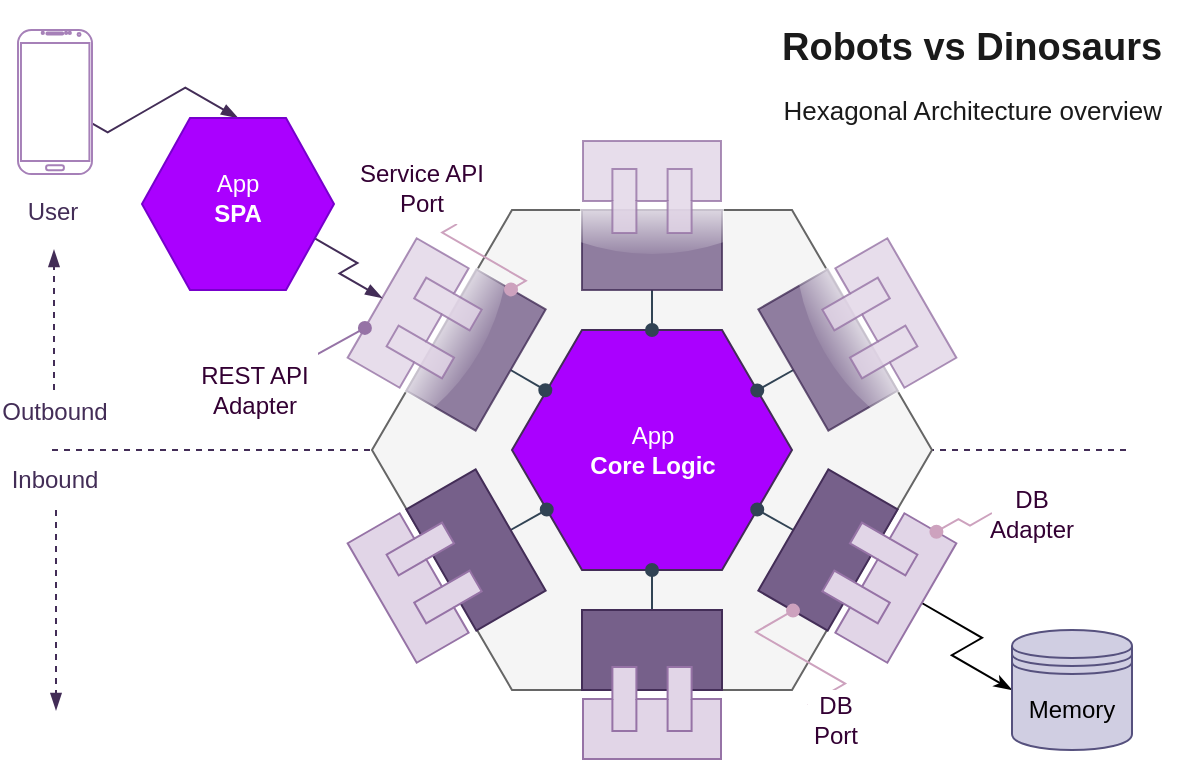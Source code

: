 <mxfile version="10.7.7" type="device"><diagram id="7CuKlwzU7F9C_zuTzI9B" name="Hexagonal Architecture"><mxGraphModel dx="628" dy="393" grid="1" gridSize="10" guides="1" tooltips="1" connect="1" arrows="1" fold="1" page="1" pageScale="1" pageWidth="827" pageHeight="1169" background="none" math="0" shadow="0"><root><mxCell id="0"/><mxCell id="1" parent="0"/><mxCell id="0gOCw2JEs7vI1-uCyoT_-53" value="" style="endArrow=none;html=1;shadow=0;strokeColor=#432D57;strokeWidth=1;fillColor=#e1d5e7;rounded=0;editable=0;movable=0;bendable=0;cloneable=0;deletable=0;dashed=1;" parent="1" edge="1"><mxGeometry width="50" height="50" relative="1" as="geometry"><mxPoint x="40" y="240" as="sourcePoint"/><mxPoint x="580" y="240" as="targetPoint"/></mxGeometry></mxCell><mxCell id="0gOCw2JEs7vI1-uCyoT_-56" value="Outbound&lt;br&gt;" style="text;html=1;resizable=0;points=[];align=center;verticalAlign=middle;labelBackgroundColor=#ffffff;fontColor=#432D57;" parent="0gOCw2JEs7vI1-uCyoT_-53" vertex="1" connectable="0"><mxGeometry x="-0.88" relative="1" as="geometry"><mxPoint x="-31.5" y="-19" as="offset"/></mxGeometry></mxCell><mxCell id="0gOCw2JEs7vI1-uCyoT_-3" value="" style="shape=hexagon;perimeter=hexagonPerimeter2;whiteSpace=wrap;html=1;fillColor=#f5f5f5;strokeColor=#666666;fontColor=#333333;recursiveResize=0;editable=0;movable=0;resizable=0;rotatable=0;cloneable=0;deletable=0;" parent="1" vertex="1"><mxGeometry x="200" y="120" width="280" height="240" as="geometry"/></mxCell><mxCell id="0gOCw2JEs7vI1-uCyoT_-4" value="App&lt;br&gt;&lt;b&gt;Core Logic&lt;/b&gt;&lt;br&gt;" style="shape=hexagon;perimeter=hexagonPerimeter2;html=1;fillColor=#aa00ff;strokeColor=#432D57;strokeWidth=1;fontColor=#FFFFFF;editable=1;movable=0;cloneable=0;deletable=0;resizable=0;rotatable=0;recursiveResize=0;labelBorderColor=none;labelBackgroundColor=none;rounded=0;comic=0;shadow=0;" parent="1" vertex="1"><mxGeometry x="270" y="180" width="140" height="120" as="geometry"/></mxCell><mxCell id="0gOCw2JEs7vI1-uCyoT_-31" style="edgeStyle=none;rounded=0;orthogonalLoop=0;jettySize=auto;html=1;exitX=0.5;exitY=0;exitDx=0;exitDy=0;strokeColor=#314354;shadow=0;endArrow=oval;endFill=1;fillColor=#647687;editable=0;movable=0;cloneable=0;deletable=0;anchorPointDirection=0;bendable=0;" parent="1" source="0gOCw2JEs7vI1-uCyoT_-11" target="0gOCw2JEs7vI1-uCyoT_-4" edge="1"><mxGeometry relative="1" as="geometry"/></mxCell><mxCell id="0gOCw2JEs7vI1-uCyoT_-32" style="edgeStyle=none;rounded=0;orthogonalLoop=0;jettySize=auto;html=1;exitX=0.5;exitY=0;exitDx=0;exitDy=0;entryX=0.5;entryY=1;entryDx=0;entryDy=0;shadow=0;endArrow=oval;endFill=1;strokeColor=#314354;fillColor=#647687;editable=0;movable=0;cloneable=0;deletable=0;anchorPointDirection=0;bendable=0;" parent="1" source="0gOCw2JEs7vI1-uCyoT_-7" target="0gOCw2JEs7vI1-uCyoT_-4" edge="1"><mxGeometry relative="1" as="geometry"/></mxCell><mxCell id="0gOCw2JEs7vI1-uCyoT_-34" style="edgeStyle=none;rounded=0;orthogonalLoop=0;jettySize=auto;html=1;exitX=0.5;exitY=1;exitDx=0;exitDy=0;shadow=0;endArrow=oval;endFill=1;strokeColor=#314354;fillColor=#647687;editable=0;movable=0;cloneable=0;deletable=0;anchorPointDirection=0;bendable=0;" parent="1" source="0gOCw2JEs7vI1-uCyoT_-18" target="0gOCw2JEs7vI1-uCyoT_-4" edge="1"><mxGeometry relative="1" as="geometry"/></mxCell><mxCell id="0gOCw2JEs7vI1-uCyoT_-35" style="edgeStyle=none;rounded=0;orthogonalLoop=0;jettySize=auto;html=1;exitX=0.5;exitY=1;exitDx=0;exitDy=0;entryX=0.5;entryY=0;entryDx=0;entryDy=0;shadow=0;endArrow=oval;endFill=1;strokeColor=#314354;fillColor=#647687;strokeWidth=1;editable=0;movable=0;cloneable=0;deletable=0;anchorPointDirection=0;bendable=0;" parent="1" source="0gOCw2JEs7vI1-uCyoT_-9" target="0gOCw2JEs7vI1-uCyoT_-4" edge="1"><mxGeometry relative="1" as="geometry"/></mxCell><mxCell id="0gOCw2JEs7vI1-uCyoT_-36" style="edgeStyle=none;rounded=0;orthogonalLoop=0;jettySize=auto;html=1;exitX=0.5;exitY=1;exitDx=0;exitDy=0;entryX=0.119;entryY=0.251;entryDx=0;entryDy=0;entryPerimeter=0;shadow=0;endArrow=oval;endFill=1;strokeColor=#314354;fillColor=#647687;editable=0;movable=0;cloneable=0;deletable=0;anchorPointDirection=0;bendable=0;" parent="1" source="0gOCw2JEs7vI1-uCyoT_-17" target="0gOCw2JEs7vI1-uCyoT_-4" edge="1"><mxGeometry relative="1" as="geometry"/></mxCell><mxCell id="0gOCw2JEs7vI1-uCyoT_-37" style="edgeStyle=none;rounded=0;orthogonalLoop=0;jettySize=auto;html=1;exitX=0.5;exitY=0;exitDx=0;exitDy=0;shadow=0;endArrow=oval;endFill=1;strokeColor=#314354;fillColor=#647687;editable=0;movable=0;cloneable=0;deletable=0;anchorPointDirection=0;bendable=0;" parent="1" source="0gOCw2JEs7vI1-uCyoT_-13" target="0gOCw2JEs7vI1-uCyoT_-4" edge="1"><mxGeometry relative="1" as="geometry"/></mxCell><mxCell id="0gOCw2JEs7vI1-uCyoT_-17" value="" style="rounded=0;whiteSpace=wrap;html=1;fillColor=#76608a;strokeColor=#432D57;rotation=-60;fontColor=#ffffff;opacity=80;recursiveResize=0;editable=0;movable=0;resizable=0;rotatable=0;cloneable=0;deletable=0;glass=1;" parent="1" vertex="1"><mxGeometry x="217" y="170" width="70" height="40" as="geometry"/></mxCell><mxCell id="0gOCw2JEs7vI1-uCyoT_-18" value="" style="rounded=0;whiteSpace=wrap;html=1;fillColor=#76608a;strokeColor=#432D57;rotation=60;fontColor=#ffffff;opacity=80;editable=0;recursiveResize=0;resizable=0;movable=0;rotatable=0;cloneable=0;deletable=0;glass=1;" parent="1" vertex="1"><mxGeometry x="393" y="170" width="70" height="40" as="geometry"/></mxCell><mxCell id="0gOCw2JEs7vI1-uCyoT_-11" value="" style="rounded=0;whiteSpace=wrap;html=1;fillColor=#76608a;strokeColor=#432D57;rotation=60;fontColor=#ffffff;recursiveResize=0;editable=0;movable=0;resizable=0;rotatable=0;cloneable=0;deletable=0;glass=0;" parent="1" vertex="1"><mxGeometry x="217" y="270" width="70" height="40" as="geometry"/></mxCell><mxCell id="0gOCw2JEs7vI1-uCyoT_-13" value="" style="rounded=0;whiteSpace=wrap;html=1;fillColor=#76608a;strokeColor=#432D57;rotation=-60;fontColor=#ffffff;recursiveResize=0;editable=0;movable=0;resizable=0;rotatable=0;cloneable=0;deletable=0;glass=0;" parent="1" vertex="1"><mxGeometry x="393" y="270" width="70" height="40" as="geometry"/></mxCell><mxCell id="0gOCw2JEs7vI1-uCyoT_-7" value="" style="rounded=0;whiteSpace=wrap;html=1;fillColor=#76608a;strokeColor=#432D57;fontColor=#ffffff;recursiveResize=0;editable=0;movable=0;resizable=0;rotatable=0;cloneable=0;deletable=0;glass=0;" parent="1" vertex="1"><mxGeometry x="305" y="320" width="70" height="40" as="geometry"/></mxCell><mxCell id="0gOCw2JEs7vI1-uCyoT_-9" value="" style="rounded=0;whiteSpace=wrap;html=1;fillColor=#76608a;strokeColor=#432D57;fontColor=#ffffff;opacity=80;recursiveResize=0;editable=0;movable=0;resizable=0;rotatable=0;cloneable=0;deletable=0;glass=1;" parent="1" vertex="1"><mxGeometry x="305" y="120" width="70" height="40" as="geometry"/></mxCell><mxCell id="0gOCw2JEs7vI1-uCyoT_-40" value="" style="shape=component;align=left;spacingLeft=20;strokeColor=#9673a6;strokeWidth=1;fillColor=#e1d5e7;rotation=90;shadow=0;comic=0;recursiveResize=0;editable=0;movable=0;resizable=0;rotatable=0;cloneable=0;deletable=0;" parent="1" vertex="1"><mxGeometry x="317" y="337" width="46" height="69" as="geometry"/></mxCell><mxCell id="0gOCw2JEs7vI1-uCyoT_-26" value="" style="shape=component;align=left;spacingLeft=20;strokeColor=#9673a6;strokeWidth=1;fillColor=#e1d5e7;rotation=-90;shadow=0;comic=0;opacity=80;recursiveResize=0;editable=0;movable=0;resizable=0;rotatable=0;cloneable=0;deletable=0;" parent="1" vertex="1"><mxGeometry x="317" y="74" width="46" height="69" as="geometry"/></mxCell><mxCell id="0gOCw2JEs7vI1-uCyoT_-41" value="" style="shape=component;align=left;spacingLeft=20;strokeWidth=1;rotation=-30;shadow=0;comic=0;fillColor=#e1d5e7;strokeColor=#9673a6;opacity=80;rotatable=0;deletable=0;movable=0;resizable=0;editable=0;recursiveResize=0;cloneable=0;fixDash=0;" parent="1" vertex="1"><mxGeometry x="432" y="141" width="46" height="69" as="geometry"/></mxCell><mxCell id="N44Vwfbb8p51fcgpFlFS-13" style="edgeStyle=isometricEdgeStyle;rounded=0;orthogonalLoop=1;jettySize=auto;html=1;exitX=1;exitY=0.5;exitDx=0;exitDy=0;entryX=0;entryY=0.5;entryDx=0;entryDy=0;endArrow=classicThin;endFill=1;elbow=vertical;" parent="1" source="0gOCw2JEs7vI1-uCyoT_-42" target="N44Vwfbb8p51fcgpFlFS-9" edge="1"><mxGeometry relative="1" as="geometry"/></mxCell><mxCell id="0gOCw2JEs7vI1-uCyoT_-42" value="" style="shape=component;align=left;spacingLeft=20;strokeColor=#9673a6;strokeWidth=1;fillColor=#e1d5e7;rotation=30;shadow=0;comic=0;recursiveResize=0;editable=0;movable=0;resizable=0;rotatable=0;cloneable=0;deletable=0;" parent="1" vertex="1"><mxGeometry x="432" y="270.5" width="46" height="69" as="geometry"/></mxCell><mxCell id="0gOCw2JEs7vI1-uCyoT_-50" value="" style="shape=component;align=left;spacingLeft=20;strokeColor=#9673a6;strokeWidth=1;fillColor=#e1d5e7;rotation=150;shadow=0;comic=0;recursiveResize=0;editable=0;movable=0;resizable=0;rotatable=0;cloneable=0;deletable=0;" parent="1" vertex="1"><mxGeometry x="202" y="270.5" width="46" height="69" as="geometry"/></mxCell><mxCell id="0gOCw2JEs7vI1-uCyoT_-51" value="" style="shape=component;align=left;spacingLeft=20;strokeColor=#9673a6;strokeWidth=1;fillColor=#e1d5e7;rotation=210;shadow=0;comic=0;opacity=80;recursiveResize=0;editable=0;movable=0;resizable=0;rotatable=0;cloneable=0;deletable=0;" parent="1" vertex="1"><mxGeometry x="202" y="141" width="46" height="69" as="geometry"/></mxCell><mxCell id="0gOCw2JEs7vI1-uCyoT_-63" value="" style="endArrow=blockThin;html=1;shadow=0;strokeColor=#432D57;strokeWidth=1;fontColor=#660066;endFill=1;dashed=1;" parent="1" edge="1"><mxGeometry width="50" height="50" relative="1" as="geometry"><mxPoint x="41" y="210" as="sourcePoint"/><mxPoint x="41" y="140" as="targetPoint"/></mxGeometry></mxCell><mxCell id="0gOCw2JEs7vI1-uCyoT_-64" value="" style="endArrow=blockThin;html=1;shadow=0;strokeColor=#432D57;strokeWidth=1;fontColor=#660066;endFill=1;dashed=1;" parent="1" edge="1"><mxGeometry width="50" height="50" relative="1" as="geometry"><mxPoint x="42" y="270" as="sourcePoint"/><mxPoint x="42" y="370" as="targetPoint"/></mxGeometry></mxCell><mxCell id="0gOCw2JEs7vI1-uCyoT_-65" value="Inbound&lt;br&gt;" style="text;html=1;resizable=0;points=[];align=center;verticalAlign=middle;labelBackgroundColor=#ffffff;fontColor=#432D57;" parent="1" vertex="1" connectable="0"><mxGeometry x="76.833" y="265" as="geometry"><mxPoint x="-36" y="-10" as="offset"/></mxGeometry></mxCell><mxCell id="0gOCw2JEs7vI1-uCyoT_-81" style="edgeStyle=isometricEdgeStyle;rounded=0;comic=0;orthogonalLoop=1;jettySize=auto;html=1;entryX=0.5;entryY=0;entryDx=0;entryDy=0;shadow=0;endArrow=blockThin;endFill=1;strokeColor=#432D57;strokeWidth=1;fontColor=#FFFFFF;elbow=vertical;" parent="1" source="0gOCw2JEs7vI1-uCyoT_-69" target="0gOCw2JEs7vI1-uCyoT_-73" edge="1"><mxGeometry relative="1" as="geometry"/></mxCell><mxCell id="0gOCw2JEs7vI1-uCyoT_-69" value="" style="verticalLabelPosition=bottom;verticalAlign=top;html=1;shadow=0;dashed=0;strokeWidth=1;shape=mxgraph.android.phone2;fillColor=#ffffff;strokeColor=#A680B8;rounded=0;glass=0;comic=0;labelBackgroundColor=none;fontColor=#FFFFFF;align=left;labelBorderColor=none;" parent="1" vertex="1"><mxGeometry x="23" y="30" width="37" height="72" as="geometry"/></mxCell><mxCell id="0gOCw2JEs7vI1-uCyoT_-88" style="edgeStyle=isometricEdgeStyle;rounded=0;comic=0;orthogonalLoop=1;jettySize=auto;html=1;exitX=1;exitY=0.75;exitDx=0;exitDy=0;entryX=1;entryY=0.5;entryDx=0;entryDy=0;shadow=0;endArrow=blockThin;endFill=1;strokeColor=#432D57;strokeWidth=1;fontColor=#FFFFFF;elbow=vertical;" parent="1" source="0gOCw2JEs7vI1-uCyoT_-73" target="0gOCw2JEs7vI1-uCyoT_-51" edge="1"><mxGeometry relative="1" as="geometry"/></mxCell><mxCell id="0gOCw2JEs7vI1-uCyoT_-73" value="&lt;p style=&quot;line-height: 120%&quot;&gt;&lt;/p&gt;&lt;div style=&quot;text-align: center&quot;&gt;&lt;div style=&quot;text-align: center&quot;&gt;&lt;span&gt;&lt;br&gt;&lt;/span&gt;&lt;/div&gt;&lt;div style=&quot;text-align: center&quot;&gt;&lt;span&gt;App&lt;/span&gt;&lt;br&gt;&lt;/div&gt;&lt;b&gt;&lt;div style=&quot;text-align: center&quot;&gt;&lt;span&gt;SPA&lt;/span&gt;&lt;br&gt;&lt;/div&gt;&lt;/b&gt;&lt;/div&gt;&lt;p&gt;&lt;/p&gt;" style="shape=hexagon;perimeter=hexagonPerimeter2;whiteSpace=wrap;html=1;rounded=0;shadow=0;glass=0;comic=0;labelBackgroundColor=none;strokeColor=#7700CC;strokeWidth=1;fillColor=#aa00ff;align=left;overflow=fill;strokeOpacity=100;noLabel=0;autosize=0;backgroundOutline=0;fontColor=#ffffff;" parent="1" vertex="1"><mxGeometry x="85" y="74" width="96" height="86" as="geometry"/></mxCell><mxCell id="N44Vwfbb8p51fcgpFlFS-8" style="rounded=0;orthogonalLoop=1;jettySize=auto;html=1;entryX=1;entryY=0.25;entryDx=0;entryDy=0;edgeStyle=isometricEdgeStyle;endArrow=oval;endFill=1;fillColor=#e1d5e7;strokeColor=#9673a6;" parent="1" source="N44Vwfbb8p51fcgpFlFS-6" target="0gOCw2JEs7vI1-uCyoT_-51" edge="1"><mxGeometry relative="1" as="geometry"/></mxCell><mxCell id="N44Vwfbb8p51fcgpFlFS-6" value="&lt;font color=&quot;#330033&quot;&gt;REST API&lt;br&gt;Adapter&lt;/font&gt;&lt;br&gt;" style="text;html=1;strokeColor=none;fillColor=#ffffff;align=center;verticalAlign=middle;whiteSpace=wrap;rounded=0;" parent="1" vertex="1"><mxGeometry x="110" y="190" width="63" height="40" as="geometry"/></mxCell><mxCell id="N44Vwfbb8p51fcgpFlFS-9" value="Memory&lt;br&gt;" style="shape=datastore;whiteSpace=wrap;html=1;fillColor=#d0cee2;strokeColor=#56517e;" parent="1" vertex="1"><mxGeometry x="520" y="330" width="60" height="60" as="geometry"/></mxCell><mxCell id="N44Vwfbb8p51fcgpFlFS-19" style="edgeStyle=isometricEdgeStyle;rounded=0;orthogonalLoop=1;jettySize=auto;html=1;exitX=0.75;exitY=1;exitDx=0;exitDy=0;entryX=1;entryY=0.5;entryDx=0;entryDy=0;endArrow=oval;endFill=1;fillColor=#647687;strokeColor=#CDA2BE;" parent="1" source="N44Vwfbb8p51fcgpFlFS-18" target="0gOCw2JEs7vI1-uCyoT_-17" edge="1"><mxGeometry relative="1" as="geometry"/></mxCell><mxCell id="N44Vwfbb8p51fcgpFlFS-18" value="&lt;font color=&quot;#330033&quot;&gt;Service API&lt;br&gt;Port&lt;/font&gt;&lt;br&gt;" style="text;html=1;strokeColor=none;fillColor=#ffffff;align=center;verticalAlign=middle;whiteSpace=wrap;rounded=0;" parent="1" vertex="1"><mxGeometry x="190" y="90" width="70" height="37" as="geometry"/></mxCell><mxCell id="N44Vwfbb8p51fcgpFlFS-23" style="edgeStyle=isometricEdgeStyle;rounded=0;orthogonalLoop=1;jettySize=auto;html=1;exitX=0;exitY=0.5;exitDx=0;exitDy=0;entryX=0.75;entryY=0;entryDx=0;entryDy=0;endArrow=oval;endFill=1;strokeColor=#CDA2BE;" parent="1" source="N44Vwfbb8p51fcgpFlFS-21" target="0gOCw2JEs7vI1-uCyoT_-42" edge="1"><mxGeometry relative="1" as="geometry"/></mxCell><mxCell id="N44Vwfbb8p51fcgpFlFS-21" value="&lt;font color=&quot;#330033&quot;&gt;DB Adapter&lt;/font&gt;" style="text;html=1;strokeColor=none;fillColor=#ffffff;align=center;verticalAlign=middle;whiteSpace=wrap;rounded=0;" parent="1" vertex="1"><mxGeometry x="510" y="253" width="40" height="37" as="geometry"/></mxCell><mxCell id="N44Vwfbb8p51fcgpFlFS-26" style="edgeStyle=isometricEdgeStyle;rounded=0;orthogonalLoop=1;jettySize=auto;html=1;exitX=0;exitY=0.25;exitDx=0;exitDy=0;entryX=0;entryY=0.5;entryDx=0;entryDy=0;endArrow=oval;endFill=1;strokeColor=#CDA2BE;" parent="1" source="N44Vwfbb8p51fcgpFlFS-25" target="0gOCw2JEs7vI1-uCyoT_-13" edge="1"><mxGeometry relative="1" as="geometry"/></mxCell><mxCell id="N44Vwfbb8p51fcgpFlFS-25" value="&lt;font color=&quot;#330033&quot;&gt;DB Port&lt;br&gt;&lt;/font&gt;" style="text;html=1;strokeColor=none;fillColor=#ffffff;align=center;verticalAlign=middle;whiteSpace=wrap;rounded=0;" parent="1" vertex="1"><mxGeometry x="418" y="360" width="28" height="30" as="geometry"/></mxCell><mxCell id="N44Vwfbb8p51fcgpFlFS-30" value="&lt;h1 style=&quot;text-align: right ; font-size: 19px&quot;&gt;&lt;font style=&quot;font-size: 19px&quot;&gt;Robots vs Dinosaurs&lt;/font&gt;&lt;/h1&gt;&lt;div style=&quot;text-align: right&quot;&gt;&lt;font style=&quot;font-size: 13px&quot;&gt;Hexagonal Architecture overview&lt;/font&gt;&lt;/div&gt;" style="text;html=1;strokeColor=none;fillColor=#ffffff;spacing=5;spacingTop=-20;whiteSpace=wrap;overflow=hidden;rounded=0;gradientColor=none;comic=0;shadow=0;glass=1;labelBackgroundColor=none;fontColor=#1A1A1A;" parent="1" vertex="1"><mxGeometry x="400" y="25" width="201" height="55" as="geometry"/></mxCell><mxCell id="N44Vwfbb8p51fcgpFlFS-33" value="User" style="text;html=1;resizable=0;points=[];align=center;verticalAlign=middle;labelBackgroundColor=#ffffff;fontColor=#432D57;" parent="1" vertex="1" connectable="0"><mxGeometry x="71" y="140" as="geometry"><mxPoint x="-31.5" y="-19" as="offset"/></mxGeometry></mxCell></root></mxGraphModel></diagram></mxfile>